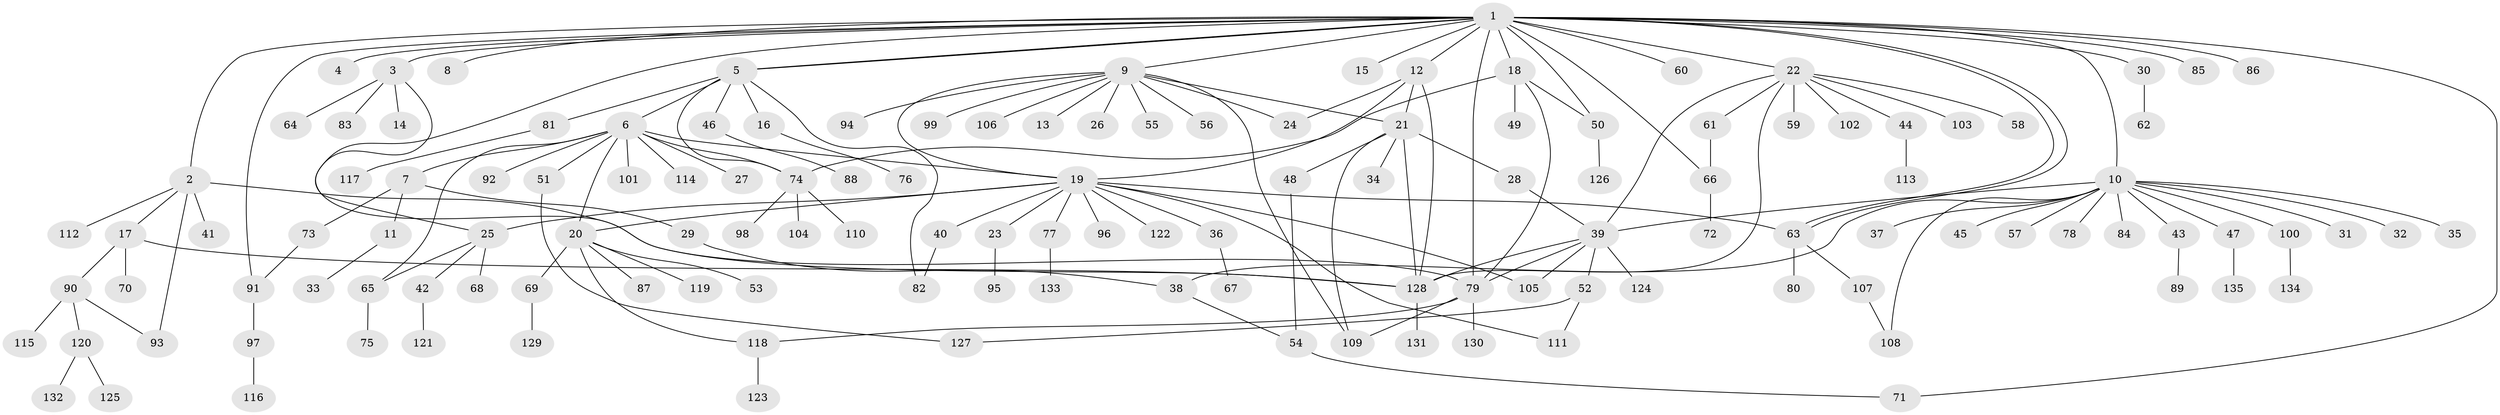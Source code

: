 // Generated by graph-tools (version 1.1) at 2025/49/03/09/25 03:49:57]
// undirected, 135 vertices, 171 edges
graph export_dot {
graph [start="1"]
  node [color=gray90,style=filled];
  1;
  2;
  3;
  4;
  5;
  6;
  7;
  8;
  9;
  10;
  11;
  12;
  13;
  14;
  15;
  16;
  17;
  18;
  19;
  20;
  21;
  22;
  23;
  24;
  25;
  26;
  27;
  28;
  29;
  30;
  31;
  32;
  33;
  34;
  35;
  36;
  37;
  38;
  39;
  40;
  41;
  42;
  43;
  44;
  45;
  46;
  47;
  48;
  49;
  50;
  51;
  52;
  53;
  54;
  55;
  56;
  57;
  58;
  59;
  60;
  61;
  62;
  63;
  64;
  65;
  66;
  67;
  68;
  69;
  70;
  71;
  72;
  73;
  74;
  75;
  76;
  77;
  78;
  79;
  80;
  81;
  82;
  83;
  84;
  85;
  86;
  87;
  88;
  89;
  90;
  91;
  92;
  93;
  94;
  95;
  96;
  97;
  98;
  99;
  100;
  101;
  102;
  103;
  104;
  105;
  106;
  107;
  108;
  109;
  110;
  111;
  112;
  113;
  114;
  115;
  116;
  117;
  118;
  119;
  120;
  121;
  122;
  123;
  124;
  125;
  126;
  127;
  128;
  129;
  130;
  131;
  132;
  133;
  134;
  135;
  1 -- 2;
  1 -- 3;
  1 -- 4;
  1 -- 5;
  1 -- 5;
  1 -- 8;
  1 -- 9;
  1 -- 10;
  1 -- 12;
  1 -- 15;
  1 -- 18;
  1 -- 22;
  1 -- 25;
  1 -- 30;
  1 -- 50;
  1 -- 60;
  1 -- 63;
  1 -- 63;
  1 -- 66;
  1 -- 71;
  1 -- 79;
  1 -- 85;
  1 -- 86;
  1 -- 91;
  2 -- 17;
  2 -- 41;
  2 -- 79;
  2 -- 93;
  2 -- 112;
  3 -- 14;
  3 -- 64;
  3 -- 83;
  3 -- 128;
  5 -- 6;
  5 -- 16;
  5 -- 46;
  5 -- 74;
  5 -- 81;
  5 -- 82;
  6 -- 7;
  6 -- 19;
  6 -- 20;
  6 -- 27;
  6 -- 51;
  6 -- 65;
  6 -- 74;
  6 -- 92;
  6 -- 101;
  6 -- 114;
  7 -- 11;
  7 -- 29;
  7 -- 73;
  9 -- 13;
  9 -- 19;
  9 -- 21;
  9 -- 24;
  9 -- 26;
  9 -- 55;
  9 -- 56;
  9 -- 94;
  9 -- 99;
  9 -- 106;
  9 -- 109;
  10 -- 31;
  10 -- 32;
  10 -- 35;
  10 -- 37;
  10 -- 38;
  10 -- 39;
  10 -- 43;
  10 -- 45;
  10 -- 47;
  10 -- 57;
  10 -- 78;
  10 -- 84;
  10 -- 100;
  10 -- 108;
  11 -- 33;
  12 -- 19;
  12 -- 21;
  12 -- 24;
  12 -- 128;
  16 -- 76;
  17 -- 70;
  17 -- 90;
  17 -- 128;
  18 -- 49;
  18 -- 50;
  18 -- 74;
  18 -- 79;
  19 -- 20;
  19 -- 23;
  19 -- 25;
  19 -- 36;
  19 -- 40;
  19 -- 63;
  19 -- 77;
  19 -- 96;
  19 -- 105;
  19 -- 111;
  19 -- 122;
  20 -- 53;
  20 -- 69;
  20 -- 87;
  20 -- 118;
  20 -- 119;
  21 -- 28;
  21 -- 34;
  21 -- 48;
  21 -- 109;
  21 -- 128;
  22 -- 39;
  22 -- 44;
  22 -- 58;
  22 -- 59;
  22 -- 61;
  22 -- 102;
  22 -- 103;
  22 -- 128;
  23 -- 95;
  25 -- 42;
  25 -- 65;
  25 -- 68;
  28 -- 39;
  29 -- 38;
  30 -- 62;
  36 -- 67;
  38 -- 54;
  39 -- 52;
  39 -- 79;
  39 -- 105;
  39 -- 124;
  39 -- 128;
  40 -- 82;
  42 -- 121;
  43 -- 89;
  44 -- 113;
  46 -- 88;
  47 -- 135;
  48 -- 54;
  50 -- 126;
  51 -- 127;
  52 -- 111;
  52 -- 127;
  54 -- 71;
  61 -- 66;
  63 -- 80;
  63 -- 107;
  65 -- 75;
  66 -- 72;
  69 -- 129;
  73 -- 91;
  74 -- 98;
  74 -- 104;
  74 -- 110;
  77 -- 133;
  79 -- 109;
  79 -- 118;
  79 -- 130;
  81 -- 117;
  90 -- 93;
  90 -- 115;
  90 -- 120;
  91 -- 97;
  97 -- 116;
  100 -- 134;
  107 -- 108;
  118 -- 123;
  120 -- 125;
  120 -- 132;
  128 -- 131;
}
